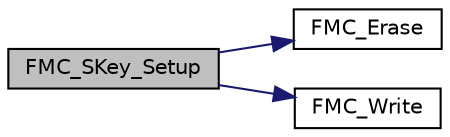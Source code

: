 digraph "FMC_SKey_Setup"
{
 // LATEX_PDF_SIZE
  edge [fontname="Helvetica",fontsize="10",labelfontname="Helvetica",labelfontsize="10"];
  node [fontname="Helvetica",fontsize="10",shape=record];
  rankdir="LR";
  Node1 [label="FMC_SKey_Setup",height=0.2,width=0.4,color="black", fillcolor="grey75", style="filled", fontcolor="black",tooltip="Setup security key."];
  Node1 -> Node2 [color="midnightblue",fontsize="10",style="solid",fontname="Helvetica"];
  Node2 [label="FMC_Erase",height=0.2,width=0.4,color="black", fillcolor="white", style="filled",URL="$d2/d58/group___n_a_n_o103___f_m_c___e_x_p_o_r_t_e_d___f_u_n_c_t_i_o_n_s.html#ga770503ecc8c81b51a08a512f3795ca0d",tooltip="Execute FMC_ISPCMD_PAGE_ERASE command to erase a flash page. The page size is 512 bytes."];
  Node1 -> Node3 [color="midnightblue",fontsize="10",style="solid",fontname="Helvetica"];
  Node3 [label="FMC_Write",height=0.2,width=0.4,color="black", fillcolor="white", style="filled",URL="$d2/d58/group___n_a_n_o103___f_m_c___e_x_p_o_r_t_e_d___f_u_n_c_t_i_o_n_s.html#ga99d0a2fc9f1b2afadd34f8b3346a0db5",tooltip="Execute ISP command to program a word to flash."];
}
